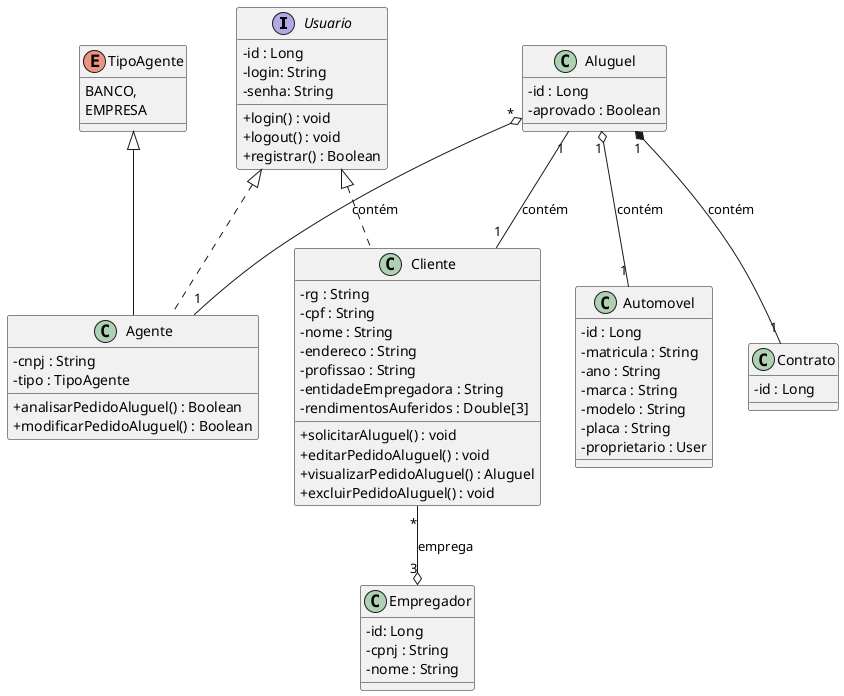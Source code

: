 @startuml Diagrama
skinparam classAttributeIconSize 0

Usuario <|.. Agente
Usuario <|.. Cliente
Aluguel "1" *-- "1" Contrato : contém
Aluguel "1" -- "1" Cliente : contém
Aluguel "1" o-- "1" Automovel : contém
Aluguel "*" o-- "1" Agente : contém
Cliente "*" --o "3" Empregador : emprega
TipoAgente <|-- Agente

interface Usuario {
    -id : Long
    -login: String
    -senha: String
    +login() : void
    +logout() : void
    +registrar() : Boolean
}

class Cliente {
    -rg : String
    -cpf : String
    -nome : String
    -endereco : String
    -profissao : String
    -entidadeEmpregadora : String
    -rendimentosAuferidos : Double[3]
    +solicitarAluguel() : void
    +editarPedidoAluguel() : void
    +visualizarPedidoAluguel() : Aluguel
    +excluirPedidoAluguel() : void
}

class Agente {
    -cnpj : String
    -tipo : TipoAgente
    +analisarPedidoAluguel() : Boolean
    +modificarPedidoAluguel() : Boolean
}

enum TipoAgente{
    BANCO,
    EMPRESA
}

class Empregador {
    -id: Long
    -cpnj : String
    -nome : String
}

class Aluguel {
    -id : Long
    -aprovado : Boolean
}

class Contrato {
    -id : Long
}

class Automovel {
    -id : Long
    -matricula : String
    -ano : String
    -marca : String
    -modelo : String
    -placa : String
    -proprietario : User
}

@enduml